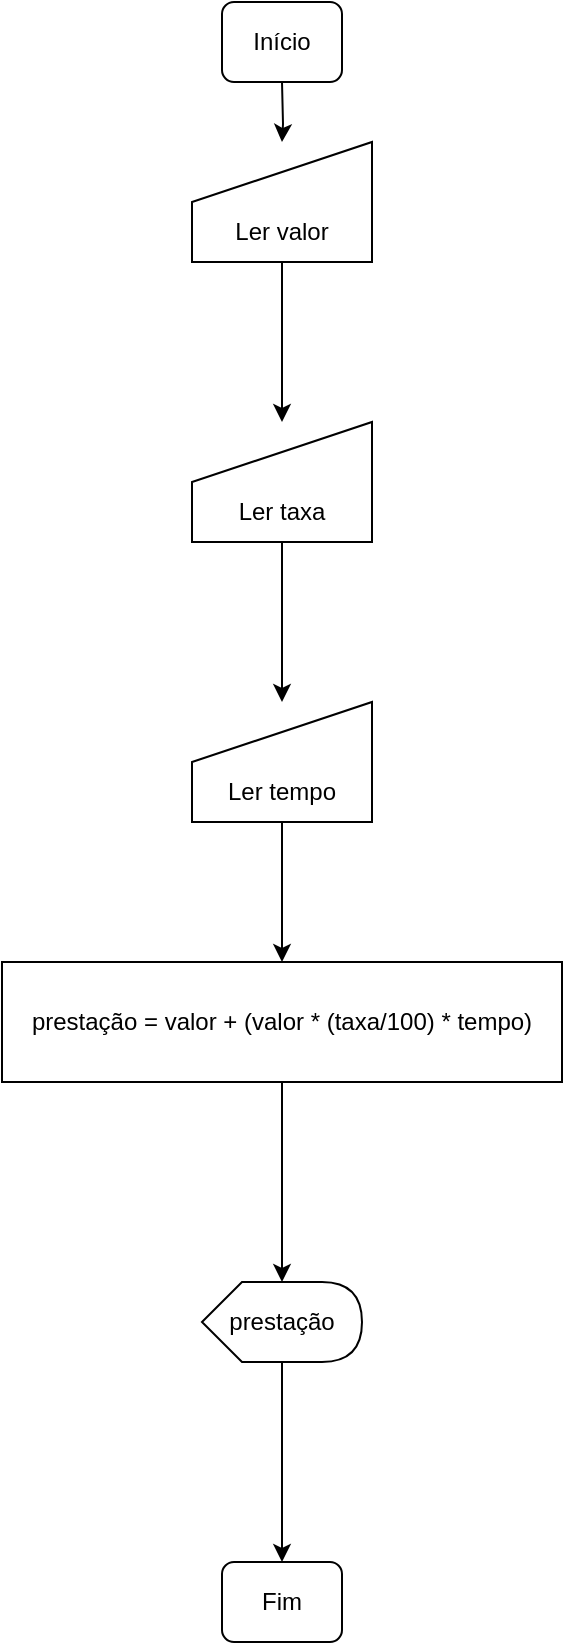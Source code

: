 <mxfile version="26.2.6">
  <diagram name="Página-1" id="NhnH8_AkqDuypJshAt__">
    <mxGraphModel dx="833" dy="453" grid="1" gridSize="10" guides="1" tooltips="1" connect="1" arrows="1" fold="1" page="1" pageScale="1" pageWidth="827" pageHeight="1169" math="0" shadow="0">
      <root>
        <mxCell id="0" />
        <mxCell id="1" parent="0" />
        <mxCell id="P_KJUHCd7QN35n3xMHJB-1" value="Início" style="rounded=1;whiteSpace=wrap;html=1;fontSize=12;glass=0;strokeWidth=1;shadow=0;" vertex="1" parent="1">
          <mxGeometry x="260" y="170" width="60" height="40" as="geometry" />
        </mxCell>
        <mxCell id="P_KJUHCd7QN35n3xMHJB-2" value="Fim" style="rounded=1;whiteSpace=wrap;html=1;fontSize=12;glass=0;strokeWidth=1;shadow=0;" vertex="1" parent="1">
          <mxGeometry x="260" y="950" width="60" height="40" as="geometry" />
        </mxCell>
        <mxCell id="P_KJUHCd7QN35n3xMHJB-3" value="" style="edgeStyle=orthogonalEdgeStyle;rounded=0;orthogonalLoop=1;jettySize=auto;html=1;" edge="1" parent="1" target="P_KJUHCd7QN35n3xMHJB-5">
          <mxGeometry relative="1" as="geometry">
            <mxPoint x="290" y="210" as="sourcePoint" />
          </mxGeometry>
        </mxCell>
        <mxCell id="P_KJUHCd7QN35n3xMHJB-4" value="" style="edgeStyle=orthogonalEdgeStyle;rounded=0;orthogonalLoop=1;jettySize=auto;html=1;" edge="1" parent="1" source="P_KJUHCd7QN35n3xMHJB-5" target="P_KJUHCd7QN35n3xMHJB-6">
          <mxGeometry relative="1" as="geometry" />
        </mxCell>
        <mxCell id="P_KJUHCd7QN35n3xMHJB-5" value="&lt;div&gt;&lt;br&gt;&lt;/div&gt;&lt;div&gt;&lt;br&gt;&lt;/div&gt;Ler valor" style="shape=manualInput;whiteSpace=wrap;html=1;" vertex="1" parent="1">
          <mxGeometry x="245" y="240" width="90" height="60" as="geometry" />
        </mxCell>
        <mxCell id="P_KJUHCd7QN35n3xMHJB-10" value="" style="edgeStyle=orthogonalEdgeStyle;rounded=0;orthogonalLoop=1;jettySize=auto;html=1;" edge="1" parent="1" source="P_KJUHCd7QN35n3xMHJB-6" target="P_KJUHCd7QN35n3xMHJB-9">
          <mxGeometry relative="1" as="geometry" />
        </mxCell>
        <mxCell id="P_KJUHCd7QN35n3xMHJB-6" value="&lt;div&gt;&lt;br&gt;&lt;/div&gt;&lt;div&gt;&lt;br&gt;&lt;/div&gt;Ler taxa" style="shape=manualInput;whiteSpace=wrap;html=1;" vertex="1" parent="1">
          <mxGeometry x="245" y="380" width="90" height="60" as="geometry" />
        </mxCell>
        <mxCell id="P_KJUHCd7QN35n3xMHJB-13" value="" style="edgeStyle=orthogonalEdgeStyle;rounded=0;orthogonalLoop=1;jettySize=auto;html=1;" edge="1" parent="1" source="P_KJUHCd7QN35n3xMHJB-7" target="P_KJUHCd7QN35n3xMHJB-12">
          <mxGeometry relative="1" as="geometry" />
        </mxCell>
        <mxCell id="P_KJUHCd7QN35n3xMHJB-7" value="prestação = valor + (valor * (taxa/100) * tempo)" style="whiteSpace=wrap;html=1;" vertex="1" parent="1">
          <mxGeometry x="150" y="650" width="280" height="60" as="geometry" />
        </mxCell>
        <mxCell id="P_KJUHCd7QN35n3xMHJB-11" value="" style="edgeStyle=orthogonalEdgeStyle;rounded=0;orthogonalLoop=1;jettySize=auto;html=1;" edge="1" parent="1" source="P_KJUHCd7QN35n3xMHJB-9" target="P_KJUHCd7QN35n3xMHJB-7">
          <mxGeometry relative="1" as="geometry" />
        </mxCell>
        <mxCell id="P_KJUHCd7QN35n3xMHJB-9" value="&lt;div&gt;&lt;br&gt;&lt;/div&gt;&lt;div&gt;&lt;br&gt;&lt;/div&gt;Ler tempo" style="shape=manualInput;whiteSpace=wrap;html=1;" vertex="1" parent="1">
          <mxGeometry x="245" y="520" width="90" height="60" as="geometry" />
        </mxCell>
        <mxCell id="P_KJUHCd7QN35n3xMHJB-14" value="" style="edgeStyle=orthogonalEdgeStyle;rounded=0;orthogonalLoop=1;jettySize=auto;html=1;" edge="1" parent="1" source="P_KJUHCd7QN35n3xMHJB-12" target="P_KJUHCd7QN35n3xMHJB-2">
          <mxGeometry relative="1" as="geometry" />
        </mxCell>
        <mxCell id="P_KJUHCd7QN35n3xMHJB-12" value="prestação" style="shape=display;whiteSpace=wrap;html=1;" vertex="1" parent="1">
          <mxGeometry x="250" y="810" width="80" height="40" as="geometry" />
        </mxCell>
      </root>
    </mxGraphModel>
  </diagram>
</mxfile>

